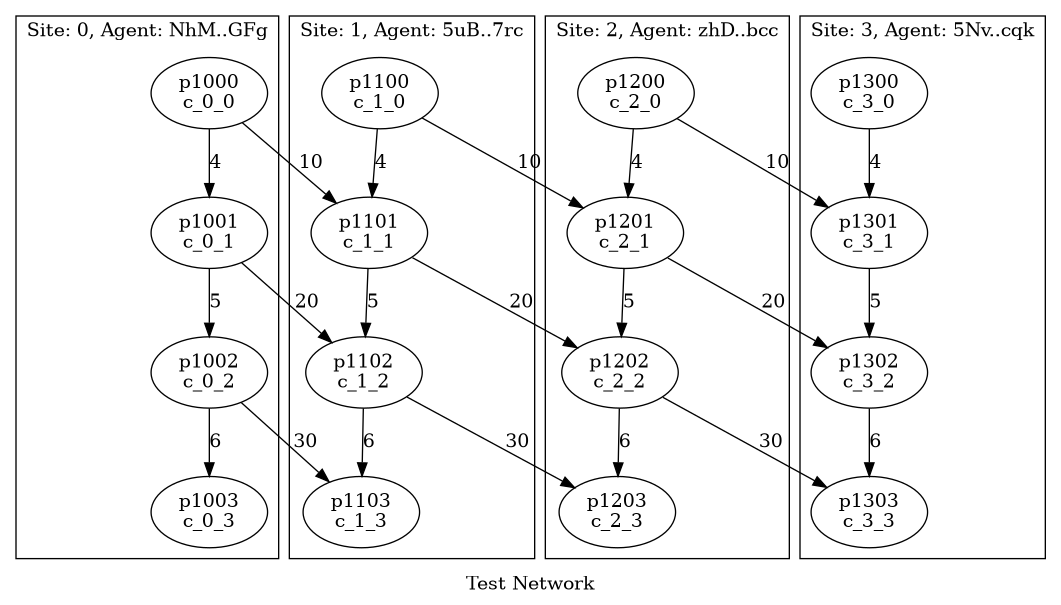 @startdot
digraph testNet {
  label = "Test Network"
  subgraph cluster_0 {
    label = "Site: 0, Agent: NhM..GFg"
    c_0_0 [label="p1000\nc_0_0"];
    c_0_1 [label="p1001\nc_0_1"];
    c_0_2 [label="p1002\nc_0_2"];
    c_0_3 [label="p1003\nc_0_3"];

  }

  subgraph cluster_1 {
    label = "Site: 1, Agent: 5uB..7rc"
    c_1_0 [label="p1100\nc_1_0"];
    c_1_1 [label="p1101\nc_1_1"];
    c_1_2 [label="p1102\nc_1_2"];
    c_1_3 [label="p1103\nc_1_3"];

  }

  subgraph cluster_2 {
    label = "Site: 2, Agent: zhD..bcc"
    c_2_0 [label="p1200\nc_2_0"];
    c_2_1 [label="p1201\nc_2_1"];
    c_2_2 [label="p1202\nc_2_2"];
    c_2_3 [label="p1203\nc_2_3"];

  }

  subgraph cluster_3 {
    label = "Site: 3, Agent: 5Nv..cqk"
    c_3_0 [label="p1300\nc_3_0"];
    c_3_1 [label="p1301\nc_3_1"];
    c_3_2 [label="p1302\nc_3_2"];
    c_3_3 [label="p1303\nc_3_3"];

  }

  c_0_0 -> c_0_1 [label="4"]
  c_0_1 -> c_0_2 [label="5"]
  c_0_2 -> c_0_3 [label="6"]
  c_0_0 -> c_1_1 [label="10"]
  c_0_1 -> c_1_2 [label="20"]
  c_0_2 -> c_1_3 [label="30"]
  c_1_0 -> c_1_1 [label="4"]
  c_1_1 -> c_1_2 [label="5"]
  c_1_2 -> c_1_3 [label="6"]
  c_1_0 -> c_2_1 [label="10"]
  c_1_1 -> c_2_2 [label="20"]
  c_1_2 -> c_2_3 [label="30"]
  c_2_0 -> c_2_1 [label="4"]
  c_2_1 -> c_2_2 [label="5"]
  c_2_2 -> c_2_3 [label="6"]
  c_2_0 -> c_3_1 [label="10"]
  c_2_1 -> c_3_2 [label="20"]
  c_2_2 -> c_3_3 [label="30"]
  c_3_0 -> c_3_1 [label="4"]
  c_3_1 -> c_3_2 [label="5"]
  c_3_2 -> c_3_3 [label="6"]

}
@enddot
